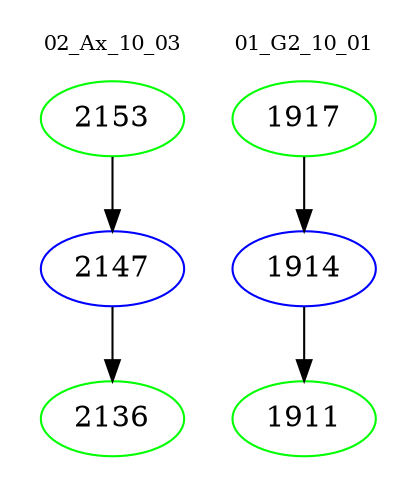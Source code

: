 digraph{
subgraph cluster_0 {
color = white
label = "02_Ax_10_03";
fontsize=10;
T0_2153 [label="2153", color="green"]
T0_2153 -> T0_2147 [color="black"]
T0_2147 [label="2147", color="blue"]
T0_2147 -> T0_2136 [color="black"]
T0_2136 [label="2136", color="green"]
}
subgraph cluster_1 {
color = white
label = "01_G2_10_01";
fontsize=10;
T1_1917 [label="1917", color="green"]
T1_1917 -> T1_1914 [color="black"]
T1_1914 [label="1914", color="blue"]
T1_1914 -> T1_1911 [color="black"]
T1_1911 [label="1911", color="green"]
}
}
